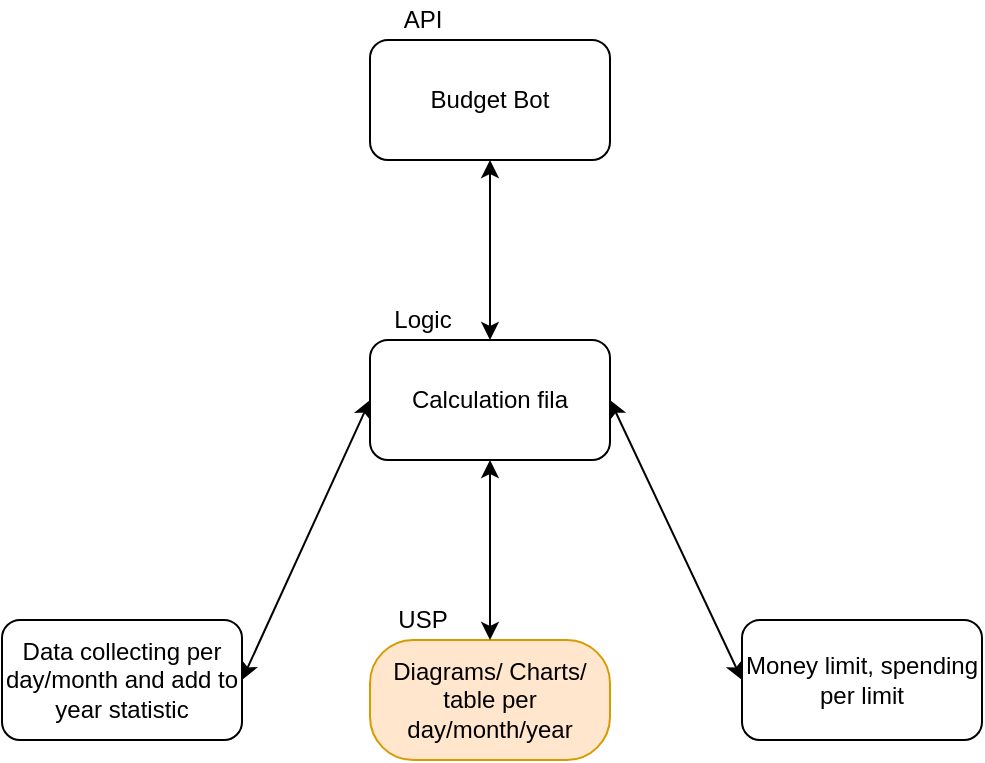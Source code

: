 <mxfile version="17.2.4" type="device"><diagram id="e6inZ1tku0s6D0ocGYTB" name="Page-1"><mxGraphModel dx="750" dy="772" grid="1" gridSize="10" guides="1" tooltips="1" connect="1" arrows="1" fold="1" page="1" pageScale="1" pageWidth="827" pageHeight="1169" math="0" shadow="0"><root><mxCell id="0"/><mxCell id="1" parent="0"/><mxCell id="ymJ8YPChwd9dJz4mBuKM-1" value="Budget Bot" style="rounded=1;whiteSpace=wrap;html=1;" vertex="1" parent="1"><mxGeometry x="354" y="130" width="120" height="60" as="geometry"/></mxCell><mxCell id="ymJ8YPChwd9dJz4mBuKM-2" value="Diagrams/ Charts/ table per day/month/year" style="rounded=1;whiteSpace=wrap;html=1;arcSize=36;fillColor=#ffe6cc;strokeColor=#d79b00;" vertex="1" parent="1"><mxGeometry x="354" y="430" width="120" height="60" as="geometry"/></mxCell><mxCell id="ymJ8YPChwd9dJz4mBuKM-3" value="Data collecting per day/month and add to year statistic" style="rounded=1;whiteSpace=wrap;html=1;" vertex="1" parent="1"><mxGeometry x="170" y="420" width="120" height="60" as="geometry"/></mxCell><mxCell id="ymJ8YPChwd9dJz4mBuKM-4" value="Money limit, spending per limit" style="rounded=1;whiteSpace=wrap;html=1;" vertex="1" parent="1"><mxGeometry x="540" y="420" width="120" height="60" as="geometry"/></mxCell><mxCell id="ymJ8YPChwd9dJz4mBuKM-6" value="USP" style="text;html=1;align=center;verticalAlign=middle;resizable=0;points=[];autosize=1;strokeColor=none;fillColor=none;" vertex="1" parent="1"><mxGeometry x="360" y="410" width="40" height="20" as="geometry"/></mxCell><mxCell id="ymJ8YPChwd9dJz4mBuKM-9" value="API" style="text;html=1;align=center;verticalAlign=middle;resizable=0;points=[];autosize=1;strokeColor=none;fillColor=none;" vertex="1" parent="1"><mxGeometry x="365" y="110" width="30" height="20" as="geometry"/></mxCell><mxCell id="ymJ8YPChwd9dJz4mBuKM-10" value="Calculation fila&lt;br&gt;" style="rounded=1;whiteSpace=wrap;html=1;" vertex="1" parent="1"><mxGeometry x="354" y="280" width="120" height="60" as="geometry"/></mxCell><mxCell id="ymJ8YPChwd9dJz4mBuKM-11" value="Logic" style="text;html=1;align=center;verticalAlign=middle;resizable=0;points=[];autosize=1;strokeColor=none;fillColor=none;" vertex="1" parent="1"><mxGeometry x="360" y="260" width="40" height="20" as="geometry"/></mxCell><mxCell id="ymJ8YPChwd9dJz4mBuKM-12" value="" style="endArrow=classic;startArrow=classic;html=1;rounded=0;exitX=1;exitY=0.5;exitDx=0;exitDy=0;entryX=0;entryY=0.5;entryDx=0;entryDy=0;" edge="1" parent="1" source="ymJ8YPChwd9dJz4mBuKM-3" target="ymJ8YPChwd9dJz4mBuKM-10"><mxGeometry width="50" height="50" relative="1" as="geometry"><mxPoint x="290" y="330" as="sourcePoint"/><mxPoint x="340" y="280" as="targetPoint"/></mxGeometry></mxCell><mxCell id="ymJ8YPChwd9dJz4mBuKM-13" value="" style="endArrow=classic;startArrow=classic;html=1;rounded=0;entryX=0.5;entryY=1;entryDx=0;entryDy=0;" edge="1" parent="1" source="ymJ8YPChwd9dJz4mBuKM-10" target="ymJ8YPChwd9dJz4mBuKM-1"><mxGeometry width="50" height="50" relative="1" as="geometry"><mxPoint x="380" y="260" as="sourcePoint"/><mxPoint x="430" y="210" as="targetPoint"/></mxGeometry></mxCell><mxCell id="ymJ8YPChwd9dJz4mBuKM-14" value="" style="endArrow=classic;startArrow=classic;html=1;rounded=0;exitX=1;exitY=0.5;exitDx=0;exitDy=0;entryX=0;entryY=0.5;entryDx=0;entryDy=0;" edge="1" parent="1" source="ymJ8YPChwd9dJz4mBuKM-10" target="ymJ8YPChwd9dJz4mBuKM-4"><mxGeometry width="50" height="50" relative="1" as="geometry"><mxPoint x="490" y="330" as="sourcePoint"/><mxPoint x="540" y="280" as="targetPoint"/></mxGeometry></mxCell><mxCell id="ymJ8YPChwd9dJz4mBuKM-16" value="" style="endArrow=classic;startArrow=classic;html=1;rounded=0;entryX=0.5;entryY=1;entryDx=0;entryDy=0;exitX=0.5;exitY=0;exitDx=0;exitDy=0;" edge="1" parent="1" source="ymJ8YPChwd9dJz4mBuKM-2" target="ymJ8YPChwd9dJz4mBuKM-10"><mxGeometry width="50" height="50" relative="1" as="geometry"><mxPoint x="400" y="410" as="sourcePoint"/><mxPoint x="450" y="360" as="targetPoint"/></mxGeometry></mxCell></root></mxGraphModel></diagram></mxfile>